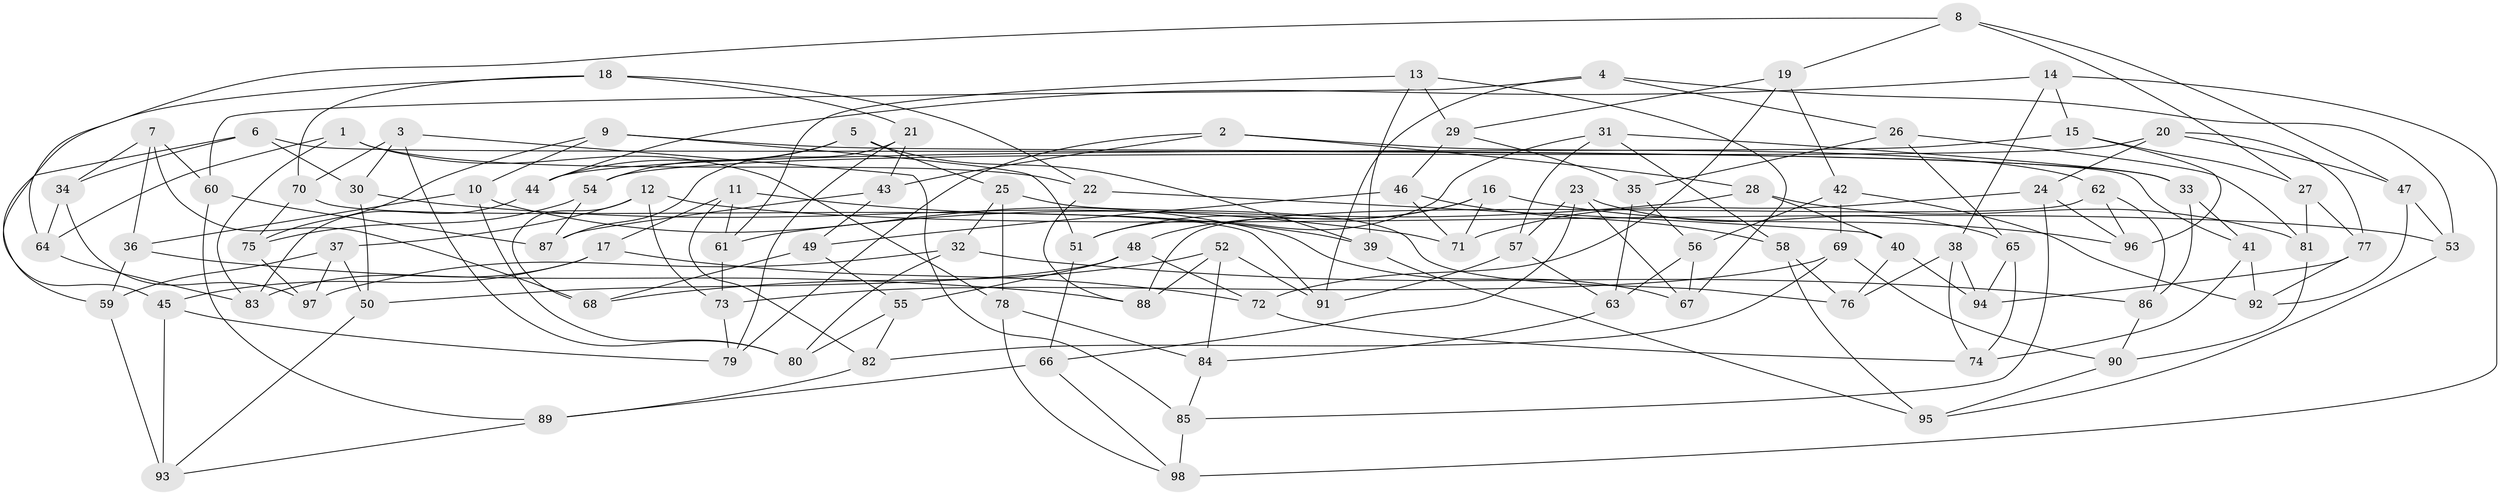 // Generated by graph-tools (version 1.1) at 2025/50/03/09/25 03:50:45]
// undirected, 98 vertices, 196 edges
graph export_dot {
graph [start="1"]
  node [color=gray90,style=filled];
  1;
  2;
  3;
  4;
  5;
  6;
  7;
  8;
  9;
  10;
  11;
  12;
  13;
  14;
  15;
  16;
  17;
  18;
  19;
  20;
  21;
  22;
  23;
  24;
  25;
  26;
  27;
  28;
  29;
  30;
  31;
  32;
  33;
  34;
  35;
  36;
  37;
  38;
  39;
  40;
  41;
  42;
  43;
  44;
  45;
  46;
  47;
  48;
  49;
  50;
  51;
  52;
  53;
  54;
  55;
  56;
  57;
  58;
  59;
  60;
  61;
  62;
  63;
  64;
  65;
  66;
  67;
  68;
  69;
  70;
  71;
  72;
  73;
  74;
  75;
  76;
  77;
  78;
  79;
  80;
  81;
  82;
  83;
  84;
  85;
  86;
  87;
  88;
  89;
  90;
  91;
  92;
  93;
  94;
  95;
  96;
  97;
  98;
  1 -- 78;
  1 -- 64;
  1 -- 83;
  1 -- 22;
  2 -- 79;
  2 -- 28;
  2 -- 43;
  2 -- 62;
  3 -- 30;
  3 -- 80;
  3 -- 70;
  3 -- 85;
  4 -- 53;
  4 -- 91;
  4 -- 60;
  4 -- 26;
  5 -- 44;
  5 -- 25;
  5 -- 39;
  5 -- 54;
  6 -- 41;
  6 -- 59;
  6 -- 34;
  6 -- 30;
  7 -- 60;
  7 -- 34;
  7 -- 68;
  7 -- 36;
  8 -- 27;
  8 -- 19;
  8 -- 47;
  8 -- 64;
  9 -- 51;
  9 -- 10;
  9 -- 75;
  9 -- 33;
  10 -- 80;
  10 -- 36;
  10 -- 67;
  11 -- 39;
  11 -- 82;
  11 -- 61;
  11 -- 17;
  12 -- 73;
  12 -- 68;
  12 -- 37;
  12 -- 53;
  13 -- 67;
  13 -- 29;
  13 -- 61;
  13 -- 39;
  14 -- 44;
  14 -- 15;
  14 -- 38;
  14 -- 98;
  15 -- 96;
  15 -- 44;
  15 -- 27;
  16 -- 51;
  16 -- 96;
  16 -- 71;
  16 -- 48;
  17 -- 45;
  17 -- 72;
  17 -- 83;
  18 -- 21;
  18 -- 22;
  18 -- 70;
  18 -- 45;
  19 -- 42;
  19 -- 29;
  19 -- 72;
  20 -- 54;
  20 -- 24;
  20 -- 77;
  20 -- 47;
  21 -- 43;
  21 -- 87;
  21 -- 79;
  22 -- 40;
  22 -- 88;
  23 -- 65;
  23 -- 57;
  23 -- 66;
  23 -- 67;
  24 -- 85;
  24 -- 96;
  24 -- 71;
  25 -- 78;
  25 -- 76;
  25 -- 32;
  26 -- 35;
  26 -- 81;
  26 -- 65;
  27 -- 81;
  27 -- 77;
  28 -- 61;
  28 -- 81;
  28 -- 40;
  29 -- 35;
  29 -- 46;
  30 -- 71;
  30 -- 50;
  31 -- 58;
  31 -- 51;
  31 -- 57;
  31 -- 33;
  32 -- 86;
  32 -- 97;
  32 -- 80;
  33 -- 86;
  33 -- 41;
  34 -- 64;
  34 -- 97;
  35 -- 63;
  35 -- 56;
  36 -- 88;
  36 -- 59;
  37 -- 59;
  37 -- 97;
  37 -- 50;
  38 -- 76;
  38 -- 74;
  38 -- 94;
  39 -- 95;
  40 -- 76;
  40 -- 94;
  41 -- 92;
  41 -- 74;
  42 -- 69;
  42 -- 56;
  42 -- 92;
  43 -- 49;
  43 -- 87;
  44 -- 83;
  45 -- 93;
  45 -- 79;
  46 -- 71;
  46 -- 58;
  46 -- 49;
  47 -- 92;
  47 -- 53;
  48 -- 50;
  48 -- 72;
  48 -- 55;
  49 -- 55;
  49 -- 68;
  50 -- 93;
  51 -- 66;
  52 -- 91;
  52 -- 84;
  52 -- 68;
  52 -- 88;
  53 -- 95;
  54 -- 87;
  54 -- 75;
  55 -- 80;
  55 -- 82;
  56 -- 67;
  56 -- 63;
  57 -- 91;
  57 -- 63;
  58 -- 95;
  58 -- 76;
  59 -- 93;
  60 -- 87;
  60 -- 89;
  61 -- 73;
  62 -- 86;
  62 -- 88;
  62 -- 96;
  63 -- 84;
  64 -- 83;
  65 -- 74;
  65 -- 94;
  66 -- 98;
  66 -- 89;
  69 -- 90;
  69 -- 82;
  69 -- 73;
  70 -- 75;
  70 -- 91;
  72 -- 74;
  73 -- 79;
  75 -- 97;
  77 -- 92;
  77 -- 94;
  78 -- 84;
  78 -- 98;
  81 -- 90;
  82 -- 89;
  84 -- 85;
  85 -- 98;
  86 -- 90;
  89 -- 93;
  90 -- 95;
}
